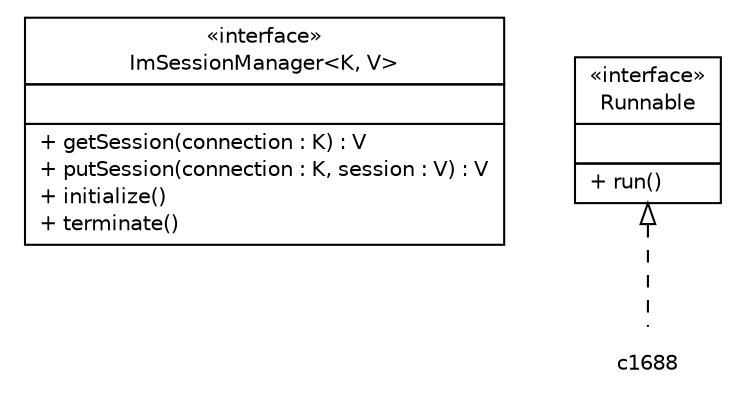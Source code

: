 #!/usr/local/bin/dot
#
# Class diagram 
# Generated by UMLGraph version R5_6 (http://www.umlgraph.org/)
#

digraph G {
	edge [fontname="Helvetica",fontsize=10,labelfontname="Helvetica",labelfontsize=10];
	node [fontname="Helvetica",fontsize=10,shape=plaintext];
	nodesep=0.25;
	ranksep=0.5;
	// de.hsbremen.tc.tnc.im.session.ImSessionManager<K, V>
	c1680 [label=<<table title="de.hsbremen.tc.tnc.im.session.ImSessionManager" border="0" cellborder="1" cellspacing="0" cellpadding="2" port="p" href="./ImSessionManager.html">
		<tr><td><table border="0" cellspacing="0" cellpadding="1">
<tr><td align="center" balign="center"> &#171;interface&#187; </td></tr>
<tr><td align="center" balign="center"> ImSessionManager&lt;K, V&gt; </td></tr>
		</table></td></tr>
		<tr><td><table border="0" cellspacing="0" cellpadding="1">
<tr><td align="left" balign="left">  </td></tr>
		</table></td></tr>
		<tr><td><table border="0" cellspacing="0" cellpadding="1">
<tr><td align="left" balign="left"> + getSession(connection : K) : V </td></tr>
<tr><td align="left" balign="left"> + putSession(connection : K, session : V) : V </td></tr>
<tr><td align="left" balign="left"> + initialize() </td></tr>
<tr><td align="left" balign="left"> + terminate() </td></tr>
		</table></td></tr>
		</table>>, URL="./ImSessionManager.html", fontname="Helvetica", fontcolor="black", fontsize=10.0];
	//de.hsbremen.tc.tnc.im.session.DefaultImSessionManager<K, V extends de.hsbremen.tc.tnc.im.session.ImSession>.Clean implements java.lang.Runnable
	c1755:p -> c1688:p [dir=back,arrowtail=empty,style=dashed];
	// java.lang.Runnable
	c1755 [label=<<table title="java.lang.Runnable" border="0" cellborder="1" cellspacing="0" cellpadding="2" port="p" href="http://java.sun.com/j2se/1.4.2/docs/api/java/lang/Runnable.html">
		<tr><td><table border="0" cellspacing="0" cellpadding="1">
<tr><td align="center" balign="center"> &#171;interface&#187; </td></tr>
<tr><td align="center" balign="center"> Runnable </td></tr>
		</table></td></tr>
		<tr><td><table border="0" cellspacing="0" cellpadding="1">
<tr><td align="left" balign="left">  </td></tr>
		</table></td></tr>
		<tr><td><table border="0" cellspacing="0" cellpadding="1">
<tr><td align="left" balign="left"> + run() </td></tr>
		</table></td></tr>
		</table>>, URL="http://java.sun.com/j2se/1.4.2/docs/api/java/lang/Runnable.html", fontname="Helvetica", fontcolor="black", fontsize=10.0];
}

